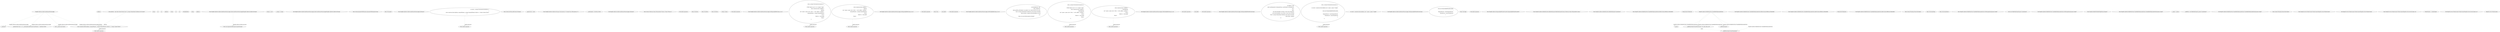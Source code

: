 digraph  {
n59 [label="Hangfire.SqlServer.SqlServerJobQueueMonitoringApi", span=""];
n60 [label=sqlQuery, span=""];
n61 [label=string, span=""];
n62 [label=int, span=""];
n63 [label=int, span=""];
n64 [label=sqlQuery, span=""];
n65 [label=string, span=""];
n66 [label=int, span=""];
n67 [label=int, span=""];
n68 [label=fetchedJobsSql, span=""];
n69 [label=string, span=""];
n70 [label=sqlQuery, span=""];
n0 [cluster="Hangfire.SqlServer.SqlServerJobQueueMonitoringApi.SqlServerJobQueueMonitoringApi(Hangfire.SqlServer.SqlServerStorage)", label="Entry Hangfire.SqlServer.SqlServerJobQueueMonitoringApi.SqlServerJobQueueMonitoringApi(Hangfire.SqlServer.SqlServerStorage)", span="42-42"];
n1 [cluster="Hangfire.SqlServer.SqlServerJobQueueMonitoringApi.SqlServerJobQueueMonitoringApi(Hangfire.SqlServer.SqlServerStorage)", label="storage == null", span="44-44"];
n2 [cluster="Hangfire.SqlServer.SqlServerJobQueueMonitoringApi.SqlServerJobQueueMonitoringApi(Hangfire.SqlServer.SqlServerStorage)", label="throw new ArgumentNullException(nameof(storage));", span="44-44"];
n3 [cluster="Hangfire.SqlServer.SqlServerJobQueueMonitoringApi.SqlServerJobQueueMonitoringApi(Hangfire.SqlServer.SqlServerStorage)", label="_storage = storage", span="45-45"];
n4 [cluster="Hangfire.SqlServer.SqlServerJobQueueMonitoringApi.SqlServerJobQueueMonitoringApi(Hangfire.SqlServer.SqlServerStorage)", label="Exit Hangfire.SqlServer.SqlServerJobQueueMonitoringApi.SqlServerJobQueueMonitoringApi(Hangfire.SqlServer.SqlServerStorage)", span="42-42"];
n5 [cluster="System.ArgumentNullException.ArgumentNullException(string)", label="Entry System.ArgumentNullException.ArgumentNullException(string)", span="0-0"];
n6 [cluster="Unk.nameof", label="Entry Unk.nameof", span=""];
n7 [cluster="Hangfire.SqlServer.SqlServerJobQueueMonitoringApi.GetQueues()", label="Entry Hangfire.SqlServer.SqlServerJobQueueMonitoringApi.GetQueues()", span="48-48"];
n8 [cluster="Hangfire.SqlServer.SqlServerJobQueueMonitoringApi.GetQueues()", label="string sqlQuery = $@''select distinct(Queue) from [{_storage.SchemaName}].JobQueue with (nolock)''", span="50-50"];
n9 [cluster="Hangfire.SqlServer.SqlServerJobQueueMonitoringApi.GetQueues()", label=_cacheLock, span="52-52"];
n11 [cluster="Hangfire.SqlServer.SqlServerJobQueueMonitoringApi.GetQueues()", label="var result = _storage.UseConnection(connection =>\r\n                    {\r\n                        return connection.Query(sqlQuery, commandTimeout: _storage.CommandTimeout).Select(x => (string) x.Queue).ToList();\r\n                    })", span="56-59"];
n20 [cluster="lambda expression", label="return connection.Query(sqlQuery, commandTimeout: _storage.CommandTimeout).Select(x => (string) x.Queue).ToList();", span="58-58"];
n10 [cluster="Hangfire.SqlServer.SqlServerJobQueueMonitoringApi.GetQueues()", label="_queuesCache.Count == 0 || _cacheUpdated.Add(QueuesCacheTimeout) < DateTime.UtcNow", span="54-54"];
n14 [cluster="Hangfire.SqlServer.SqlServerJobQueueMonitoringApi.GetQueues()", label="return _queuesCache.ToList();", span="65-65"];
n16 [cluster="System.DateTime.Add(System.TimeSpan)", label="Entry System.DateTime.Add(System.TimeSpan)", span="0-0"];
n12 [cluster="Hangfire.SqlServer.SqlServerJobQueueMonitoringApi.GetQueues()", label="_queuesCache = result", span="61-61"];
n17 [cluster="Hangfire.SqlServer.SqlServerStorage.UseConnection<T>(System.Func<DbConnection, T>)", label="Entry Hangfire.SqlServer.SqlServerStorage.UseConnection<T>(System.Func<DbConnection, T>)", span="179-179"];
n19 [cluster="lambda expression", label="Entry lambda expression", span="56-59"];
n13 [cluster="Hangfire.SqlServer.SqlServerJobQueueMonitoringApi.GetQueues()", label="_cacheUpdated = DateTime.UtcNow", span="62-62"];
n15 [cluster="Hangfire.SqlServer.SqlServerJobQueueMonitoringApi.GetQueues()", label="Exit Hangfire.SqlServer.SqlServerJobQueueMonitoringApi.GetQueues()", span="48-48"];
n18 [cluster="System.Collections.Generic.IEnumerable<TSource>.ToList<TSource>()", label="Entry System.Collections.Generic.IEnumerable<TSource>.ToList<TSource>()", span="0-0"];
n21 [cluster="lambda expression", label="Exit lambda expression", span="56-59"];
n22 [cluster="Unk.Query", label="Entry Unk.Query", span=""];
n23 [cluster="Unk.Select", label="Entry Unk.Select", span=""];
n24 [cluster="Unk.ToList", label="Entry Unk.ToList", span=""];
n25 [cluster="lambda expression", label="Entry lambda expression", span="58-58"];
n26 [cluster="lambda expression", label="(string) x.Queue", span="58-58"];
n27 [cluster="lambda expression", label="Exit lambda expression", span="58-58"];
n28 [cluster="Hangfire.SqlServer.SqlServerJobQueueMonitoringApi.GetEnqueuedJobIds(string, int, int)", label="Entry Hangfire.SqlServer.SqlServerJobQueueMonitoringApi.GetEnqueuedJobIds(string, int, int)", span="69-69"];
n30 [cluster="Hangfire.SqlServer.SqlServerJobQueueMonitoringApi.GetEnqueuedJobIds(string, int, int)", label="return _storage.UseConnection(connection =>\r\n            {\r\n                // TODO: Remove cast to `int` to support `bigint`.\r\n                return connection.Query<JobIdDto>(\r\n                    sqlQuery,\r\n                    new { queue = queue, start = from + 1, end = @from + perPage },\r\n                    commandTimeout: _storage.CommandTimeout)\r\n                    .ToList()\r\n                    .Select(x => (int)x.JobId)\r\n                    .ToList();\r\n            });", span="79-89"];
n33 [cluster="lambda expression", label="return connection.Query<JobIdDto>(\r\n                    sqlQuery,\r\n                    new { queue = queue, start = from + 1, end = @from + perPage },\r\n                    commandTimeout: _storage.CommandTimeout)\r\n                    .ToList()\r\n                    .Select(x => (int)x.JobId)\r\n                    .ToList();", span="82-88"];
n31 [cluster="Hangfire.SqlServer.SqlServerJobQueueMonitoringApi.GetEnqueuedJobIds(string, int, int)", label="Exit Hangfire.SqlServer.SqlServerJobQueueMonitoringApi.GetEnqueuedJobIds(string, int, int)", span="69-69"];
n32 [cluster="lambda expression", label="Entry lambda expression", span="79-89"];
n34 [cluster="lambda expression", label="Exit lambda expression", span="79-89"];
n35 [cluster="Unk.>", label="Entry Unk.>", span=""];
n36 [cluster="lambda expression", label="Entry lambda expression", span="87-87"];
n37 [cluster="lambda expression", label="(int)x.JobId", span="87-87"];
n38 [cluster="lambda expression", label="Exit lambda expression", span="87-87"];
n39 [cluster="Hangfire.SqlServer.SqlServerJobQueueMonitoringApi.GetFetchedJobIds(string, int, int)", label="Entry Hangfire.SqlServer.SqlServerJobQueueMonitoringApi.GetFetchedJobIds(string, int, int)", span="92-92"];
n40 [cluster="Hangfire.SqlServer.SqlServerJobQueueMonitoringApi.GetFetchedJobIds(string, int, int)", label="var fetchedJobsSql = $@''\r\nselect r.JobId from (\r\n  select jq.JobId, jq.FetchedAt, row_number() over (order by jq.Id) as row_num \r\n  from [{_storage.SchemaName}].JobQueue jq with (nolock, forceseek)\r\n  where jq.Queue = @queue and jq.FetchedAt is not null\r\n) as r\r\nwhere r.row_num between @start and @end''", span="94-100"];
n41 [cluster="Hangfire.SqlServer.SqlServerJobQueueMonitoringApi.GetFetchedJobIds(string, int, int)", label="return _storage.UseConnection(connection =>\r\n            {\r\n                // TODO: Remove cast to `int` to support `bigint`.\r\n                return connection.Query<JobIdDto>(\r\n                        fetchedJobsSql,\r\n                        new { queue = queue, start = from + 1, end = @from + perPage })\r\n                    .ToList()\r\n                    .Select(x => (int)x.JobId)\r\n                    .ToList();\r\n            });", span="102-111"];
n44 [cluster="lambda expression", label="return connection.Query<JobIdDto>(\r\n                        fetchedJobsSql,\r\n                        new { queue = queue, start = from + 1, end = @from + perPage })\r\n                    .ToList()\r\n                    .Select(x => (int)x.JobId)\r\n                    .ToList();", span="105-110"];
n42 [cluster="Hangfire.SqlServer.SqlServerJobQueueMonitoringApi.GetFetchedJobIds(string, int, int)", label="Exit Hangfire.SqlServer.SqlServerJobQueueMonitoringApi.GetFetchedJobIds(string, int, int)", span="92-92"];
n43 [cluster="lambda expression", label="Entry lambda expression", span="102-111"];
n45 [cluster="lambda expression", label="Exit lambda expression", span="102-111"];
n46 [cluster="lambda expression", label="Entry lambda expression", span="109-109"];
n47 [cluster="lambda expression", label="(int)x.JobId", span="109-109"];
n48 [cluster="lambda expression", label="Exit lambda expression", span="109-109"];
n49 [cluster="Hangfire.SqlServer.SqlServerJobQueueMonitoringApi.GetEnqueuedAndFetchedCount(string)", label="Entry Hangfire.SqlServer.SqlServerJobQueueMonitoringApi.GetEnqueuedAndFetchedCount(string)", span="114-114"];
n50 [cluster="Hangfire.SqlServer.SqlServerJobQueueMonitoringApi.GetEnqueuedAndFetchedCount(string)", label="var sqlQuery = $@''\r\nselect sum(Enqueued) as EnqueuedCount, sum(Fetched) as FetchedCount \r\nfrom (\r\n    select \r\n        case when FetchedAt is null then 1 else 0 end as Enqueued,\r\n        case when FetchedAt is not null then 1 else 0 end as Fetched\r\n    from [{_storage.SchemaName}].JobQueue with (nolock, forceseek)\r\n    where Queue = @queue\r\n) q''", span="116-124"];
n51 [cluster="Hangfire.SqlServer.SqlServerJobQueueMonitoringApi.GetEnqueuedAndFetchedCount(string)", label="return _storage.UseConnection(connection =>\r\n            {\r\n                var result = connection.Query(sqlQuery, new { queue = queue }).Single();\r\n\r\n                return new EnqueuedAndFetchedCountDto\r\n                {\r\n                    EnqueuedCount = result.EnqueuedCount,\r\n                    FetchedCount = result.FetchedCount\r\n                };\r\n            });", span="126-135"];
n54 [cluster="lambda expression", label="var result = connection.Query(sqlQuery, new { queue = queue }).Single()", span="128-128"];
n52 [cluster="Hangfire.SqlServer.SqlServerJobQueueMonitoringApi.GetEnqueuedAndFetchedCount(string)", label="Exit Hangfire.SqlServer.SqlServerJobQueueMonitoringApi.GetEnqueuedAndFetchedCount(string)", span="114-114"];
n53 [cluster="lambda expression", label="Entry lambda expression", span="126-135"];
n55 [cluster="lambda expression", label="return new EnqueuedAndFetchedCountDto\r\n                {\r\n                    EnqueuedCount = result.EnqueuedCount,\r\n                    FetchedCount = result.FetchedCount\r\n                };", span="130-134"];
n57 [cluster="Unk.Single", label="Entry Unk.Single", span=""];
n56 [cluster="lambda expression", label="Exit lambda expression", span="126-135"];
n58 [cluster="Hangfire.SqlServer.EnqueuedAndFetchedCountDto.EnqueuedAndFetchedCountDto()", label="Entry Hangfire.SqlServer.EnqueuedAndFetchedCountDto.EnqueuedAndFetchedCountDto()", span="18-18"];
m1_4 [cluster="HangFire.SqlServer.RabbitMq.Tests.RabbitMqChannel.RabbitMqChannel(System.Collections.Generic.IEnumerable<string>)", file="BackgroundJobServerFacts.cs", label="Entry HangFire.SqlServer.RabbitMq.Tests.RabbitMqChannel.RabbitMqChannel(System.Collections.Generic.IEnumerable<string>)", span="10-10"];
m1_5 [cluster="HangFire.SqlServer.RabbitMq.Tests.RabbitMqChannel.CreateQueue()", file="BackgroundJobServerFacts.cs", label="Entry HangFire.SqlServer.RabbitMq.Tests.RabbitMqChannel.CreateQueue()", span="18-18"];
m1_6 [cluster="HangFire.SqlServer.RabbitMq.Tests.CleanRabbitMqQueueAttribute.Before(System.Reflection.MethodInfo)", file="BackgroundJobServerFacts.cs", label="Entry HangFire.SqlServer.RabbitMq.Tests.CleanRabbitMqQueueAttribute.Before(System.Reflection.MethodInfo)", span="20-20"];
m1_7 [cluster="HangFire.SqlServer.RabbitMq.Tests.CleanRabbitMqQueueAttribute.Before(System.Reflection.MethodInfo)", file="BackgroundJobServerFacts.cs", label="Monitor.Enter(GlobalLock)", span="22-22"];
m1_8 [cluster="HangFire.SqlServer.RabbitMq.Tests.CleanRabbitMqQueueAttribute.Before(System.Reflection.MethodInfo)", file="BackgroundJobServerFacts.cs", label=_queues, span="23-23"];
m1_9 [cluster="HangFire.SqlServer.RabbitMq.Tests.CleanRabbitMqQueueAttribute.Before(System.Reflection.MethodInfo)", file="BackgroundJobServerFacts.cs", label="_rabbitMq.Channel.QueueDeclare(queue, true, false, false, null)", span="25-25"];
m1_11 [cluster="HangFire.SqlServer.RabbitMq.Tests.CleanRabbitMqQueueAttribute.Before(System.Reflection.MethodInfo)", file="BackgroundJobServerFacts.cs", label="_rabbitMq.Dispose()", span="28-28"];
m1_10 [cluster="HangFire.SqlServer.RabbitMq.Tests.CleanRabbitMqQueueAttribute.Before(System.Reflection.MethodInfo)", file="BackgroundJobServerFacts.cs", label="_rabbitMq.Channel.QueuePurge(queue)", span="26-26"];
m1_12 [cluster="HangFire.SqlServer.RabbitMq.Tests.CleanRabbitMqQueueAttribute.Before(System.Reflection.MethodInfo)", file="BackgroundJobServerFacts.cs", label="Exit HangFire.SqlServer.RabbitMq.Tests.CleanRabbitMqQueueAttribute.Before(System.Reflection.MethodInfo)", span="20-20"];
m1_17 [cluster="HangFire.SqlServer.RabbitMq.Tests.CleanRabbitMqQueueAttribute.After(System.Reflection.MethodInfo)", file="BackgroundJobServerFacts.cs", label="Entry HangFire.SqlServer.RabbitMq.Tests.CleanRabbitMqQueueAttribute.After(System.Reflection.MethodInfo)", span="31-31"];
m1_18 [cluster="HangFire.SqlServer.RabbitMq.Tests.CleanRabbitMqQueueAttribute.After(System.Reflection.MethodInfo)", file="BackgroundJobServerFacts.cs", label="Monitor.Exit(GlobalLock)", span="33-33"];
m1_19 [cluster="HangFire.SqlServer.RabbitMq.Tests.CleanRabbitMqQueueAttribute.After(System.Reflection.MethodInfo)", file="BackgroundJobServerFacts.cs", label="Exit HangFire.SqlServer.RabbitMq.Tests.CleanRabbitMqQueueAttribute.After(System.Reflection.MethodInfo)", span="31-31"];
m1_20 [cluster="System.Threading.Monitor.Exit(object)", file="BackgroundJobServerFacts.cs", label="Entry System.Threading.Monitor.Exit(object)", span="0-0"];
m1_15 [cluster="Unk.QueuePurge", file="BackgroundJobServerFacts.cs", label="Entry Unk.QueuePurge", span=""];
m1_14 [cluster="Unk.QueueDeclare", file="BackgroundJobServerFacts.cs", label="Entry Unk.QueueDeclare", span=""];
m1_21 [cluster="HangFire.SqlServer.RabbitMq.Tests.CleanRabbitMqQueueAttribute.GetMessageQueue(params string[])", file="BackgroundJobServerFacts.cs", label="Entry HangFire.SqlServer.RabbitMq.Tests.CleanRabbitMqQueueAttribute.GetMessageQueue(params string[])", span="36-36"];
m1_22 [cluster="HangFire.SqlServer.RabbitMq.Tests.CleanRabbitMqQueueAttribute.GetMessageQueue(params string[])", file="BackgroundJobServerFacts.cs", label="return new RabbitMqChannel(queue).CreateQueue();", span="38-38"];
m1_23 [cluster="HangFire.SqlServer.RabbitMq.Tests.CleanRabbitMqQueueAttribute.GetMessageQueue(params string[])", file="BackgroundJobServerFacts.cs", label="Exit HangFire.SqlServer.RabbitMq.Tests.CleanRabbitMqQueueAttribute.GetMessageQueue(params string[])", span="36-36"];
m1_16 [cluster="HangFire.RabbitMQ.RabbitMqJobQueue.Dispose()", file="BackgroundJobServerFacts.cs", label="Entry HangFire.RabbitMQ.RabbitMqJobQueue.Dispose()", span="82-82"];
m1_0 [cluster="HangFire.SqlServer.RabbitMq.Tests.CleanRabbitMqQueueAttribute.CleanRabbitMqQueueAttribute(params string[])", file="BackgroundJobServerFacts.cs", label="Entry HangFire.SqlServer.RabbitMq.Tests.CleanRabbitMqQueueAttribute.CleanRabbitMqQueueAttribute(params string[])", span="14-14"];
m1_1 [cluster="HangFire.SqlServer.RabbitMq.Tests.CleanRabbitMqQueueAttribute.CleanRabbitMqQueueAttribute(params string[])", file="BackgroundJobServerFacts.cs", label="_queues = queues", span="16-16"];
m1_2 [cluster="HangFire.SqlServer.RabbitMq.Tests.CleanRabbitMqQueueAttribute.CleanRabbitMqQueueAttribute(params string[])", file="BackgroundJobServerFacts.cs", label="_rabbitMq = new RabbitMqChannel(_queues).CreateQueue()", span="17-17"];
m1_3 [cluster="HangFire.SqlServer.RabbitMq.Tests.CleanRabbitMqQueueAttribute.CleanRabbitMqQueueAttribute(params string[])", file="BackgroundJobServerFacts.cs", label="Exit HangFire.SqlServer.RabbitMq.Tests.CleanRabbitMqQueueAttribute.CleanRabbitMqQueueAttribute(params string[])", span="14-14"];
m1_13 [cluster="System.Threading.Monitor.Enter(object)", file="BackgroundJobServerFacts.cs", label="Entry System.Threading.Monitor.Enter(object)", span="0-0"];
m1_24 [file="BackgroundJobServerFacts.cs", label="HangFire.SqlServer.RabbitMq.Tests.CleanRabbitMqQueueAttribute", span=""];
m2_0 [cluster="HangFire.Server.WorkerContext.WorkerContext(HangFire.Server.WorkerContext)", file="CronFacts.cs", label="Entry HangFire.Server.WorkerContext.WorkerContext(HangFire.Server.WorkerContext)", span="8-8"];
m2_1 [cluster="HangFire.Server.WorkerContext.WorkerContext(HangFire.Server.WorkerContext)", file="CronFacts.cs", label="Exit HangFire.Server.WorkerContext.WorkerContext(HangFire.Server.WorkerContext)", span="8-8"];
m2_2 [cluster="HangFire.Server.WorkerContext.WorkerContext(HangFire.Server.ServerContext, int)", file="CronFacts.cs", label="Entry HangFire.Server.WorkerContext.WorkerContext(HangFire.Server.ServerContext, int)", span="13-13"];
m2_3 [cluster="HangFire.Server.WorkerContext.WorkerContext(HangFire.Server.ServerContext, int)", file="CronFacts.cs", label="WorkerNumber = workerNumber", span="16-16"];
m2_4 [cluster="HangFire.Server.WorkerContext.WorkerContext(HangFire.Server.ServerContext, int)", file="CronFacts.cs", label="Exit HangFire.Server.WorkerContext.WorkerContext(HangFire.Server.ServerContext, int)", span="13-13"];
m2_5 [file="CronFacts.cs", label="HangFire.Server.WorkerContext", span=""];
n59 -> n9  [color=darkseagreen4, key=1, label="Hangfire.SqlServer.SqlServerJobQueueMonitoringApi", style=dashed];
n59 -> n10  [color=darkseagreen4, key=1, label="Hangfire.SqlServer.SqlServerJobQueueMonitoringApi", style=dashed];
n59 -> n20  [color=darkseagreen4, key=1, label="Hangfire.SqlServer.SqlServerJobQueueMonitoringApi", style=dashed];
n59 -> n14  [color=darkseagreen4, key=1, label="Hangfire.SqlServer.SqlServerJobQueueMonitoringApi", style=dashed];
n60 -> n20  [color=darkseagreen4, key=1, label=sqlQuery, style=dashed];
n0 -> n2  [color=darkseagreen4, key=1, label="Hangfire.SqlServer.SqlServerStorage", style=dashed];
n8 -> n20  [color=darkseagreen4, key=1, label=sqlQuery, style=dashed];
n11 -> n19  [color=darkseagreen4, key=1, label="lambda expression", style=dashed];
n20 -> n25  [color=darkseagreen4, key=1, label="lambda expression", style=dashed];
n30 -> n32  [color=darkseagreen4, key=1, label="lambda expression", style=dashed];
n33 -> n36  [color=darkseagreen4, key=1, label="lambda expression", style=dashed];
n41 -> n43  [color=darkseagreen4, key=1, label="lambda expression", style=dashed];
n44 -> n46  [color=darkseagreen4, key=1, label="lambda expression", style=dashed];
n51 -> n53  [color=darkseagreen4, key=1, label="lambda expression", style=dashed];
m1_8 -> m1_10  [color=darkseagreen4, key=1, label=queue, style=dashed];
m1_24 -> m1_8  [color=darkseagreen4, key=1, label="HangFire.SqlServer.RabbitMq.Tests.CleanRabbitMqQueueAttribute", style=dashed];
m1_24 -> m1_9  [color=darkseagreen4, key=1, label="HangFire.SqlServer.RabbitMq.Tests.CleanRabbitMqQueueAttribute", style=dashed];
m1_24 -> m1_10  [color=darkseagreen4, key=1, label="HangFire.SqlServer.RabbitMq.Tests.CleanRabbitMqQueueAttribute", style=dashed];
m1_24 -> m1_11  [color=darkseagreen4, key=1, label="HangFire.SqlServer.RabbitMq.Tests.CleanRabbitMqQueueAttribute", style=dashed];
}
